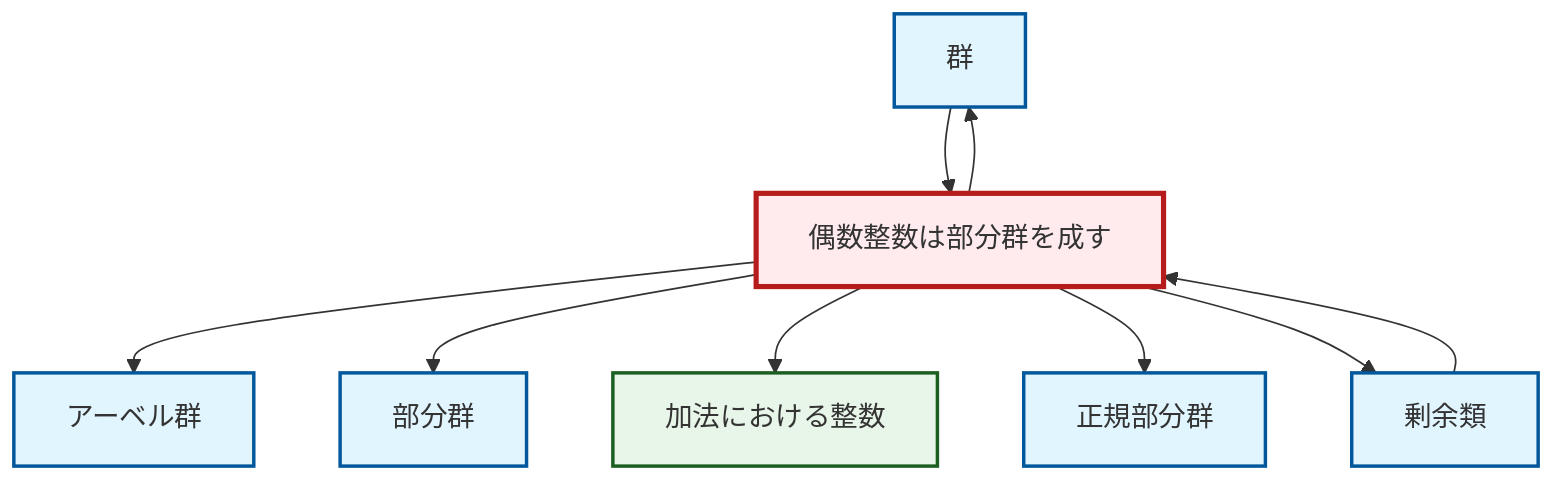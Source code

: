 graph TD
    classDef definition fill:#e1f5fe,stroke:#01579b,stroke-width:2px
    classDef theorem fill:#f3e5f5,stroke:#4a148c,stroke-width:2px
    classDef axiom fill:#fff3e0,stroke:#e65100,stroke-width:2px
    classDef example fill:#e8f5e9,stroke:#1b5e20,stroke-width:2px
    classDef current fill:#ffebee,stroke:#b71c1c,stroke-width:3px
    ex-integers-addition["加法における整数"]:::example
    def-normal-subgroup["正規部分群"]:::definition
    def-subgroup["部分群"]:::definition
    def-abelian-group["アーベル群"]:::definition
    def-group["群"]:::definition
    ex-even-integers-subgroup["偶数整数は部分群を成す"]:::example
    def-coset["剰余類"]:::definition
    ex-even-integers-subgroup --> def-abelian-group
    ex-even-integers-subgroup --> def-subgroup
    ex-even-integers-subgroup --> ex-integers-addition
    ex-even-integers-subgroup --> def-normal-subgroup
    ex-even-integers-subgroup --> def-group
    ex-even-integers-subgroup --> def-coset
    def-group --> ex-even-integers-subgroup
    def-coset --> ex-even-integers-subgroup
    class ex-even-integers-subgroup current